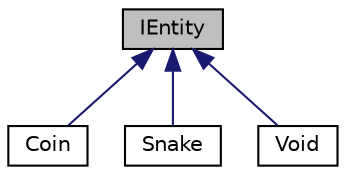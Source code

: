 digraph "IEntity"
{
  edge [fontname="Helvetica",fontsize="10",labelfontname="Helvetica",labelfontsize="10"];
  node [fontname="Helvetica",fontsize="10",shape=record];
  Node0 [label="IEntity",height=0.2,width=0.4,color="black", fillcolor="grey75", style="filled", fontcolor="black"];
  Node0 -> Node1 [dir="back",color="midnightblue",fontsize="10",style="solid",fontname="Helvetica"];
  Node1 [label="Coin",height=0.2,width=0.4,color="black", fillcolor="white", style="filled",URL="$class_coin.html"];
  Node0 -> Node2 [dir="back",color="midnightblue",fontsize="10",style="solid",fontname="Helvetica"];
  Node2 [label="Snake",height=0.2,width=0.4,color="black", fillcolor="white", style="filled",URL="$class_snake.html"];
  Node0 -> Node3 [dir="back",color="midnightblue",fontsize="10",style="solid",fontname="Helvetica"];
  Node3 [label="Void",height=0.2,width=0.4,color="black", fillcolor="white", style="filled",URL="$class_void.html"];
}
